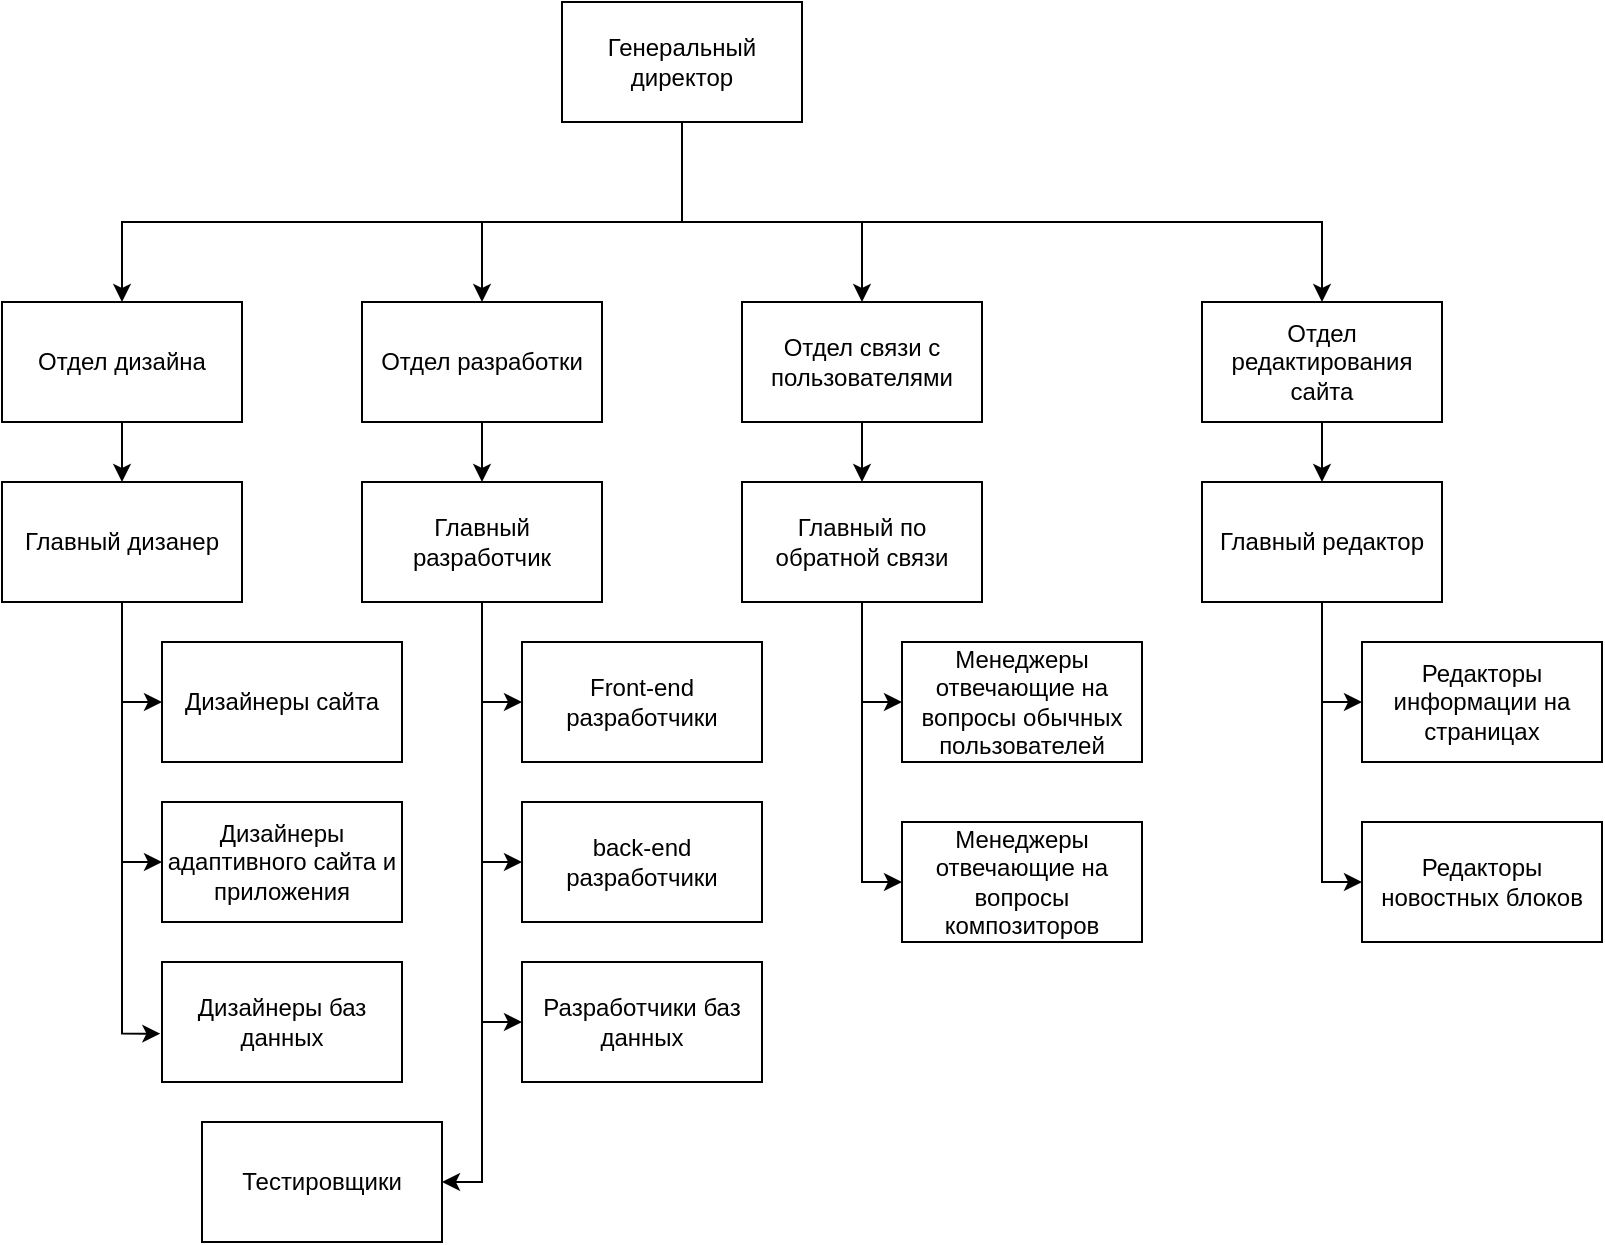 <mxfile version="24.3.1" type="device">
  <diagram id="prtHgNgQTEPvFCAcTncT" name="Page-1">
    <mxGraphModel dx="1936" dy="641" grid="1" gridSize="10" guides="1" tooltips="1" connect="1" arrows="1" fold="1" page="1" pageScale="1" pageWidth="827" pageHeight="1169" math="0" shadow="0">
      <root>
        <mxCell id="0" />
        <mxCell id="1" parent="0" />
        <mxCell id="xo_PhGCv_USejeFK7Dve-10" style="edgeStyle=orthogonalEdgeStyle;rounded=0;orthogonalLoop=1;jettySize=auto;html=1;entryX=0.5;entryY=0;entryDx=0;entryDy=0;" edge="1" parent="1" source="xo_PhGCv_USejeFK7Dve-1" target="xo_PhGCv_USejeFK7Dve-7">
          <mxGeometry relative="1" as="geometry">
            <Array as="points">
              <mxPoint x="320" y="150" />
              <mxPoint x="220" y="150" />
            </Array>
          </mxGeometry>
        </mxCell>
        <mxCell id="xo_PhGCv_USejeFK7Dve-11" style="edgeStyle=orthogonalEdgeStyle;rounded=0;orthogonalLoop=1;jettySize=auto;html=1;" edge="1" parent="1" source="xo_PhGCv_USejeFK7Dve-1" target="xo_PhGCv_USejeFK7Dve-6">
          <mxGeometry relative="1" as="geometry">
            <Array as="points">
              <mxPoint x="320" y="150" />
              <mxPoint x="410" y="150" />
            </Array>
          </mxGeometry>
        </mxCell>
        <mxCell id="xo_PhGCv_USejeFK7Dve-12" style="edgeStyle=orthogonalEdgeStyle;rounded=0;orthogonalLoop=1;jettySize=auto;html=1;" edge="1" parent="1" source="xo_PhGCv_USejeFK7Dve-1" target="xo_PhGCv_USejeFK7Dve-5">
          <mxGeometry relative="1" as="geometry">
            <Array as="points">
              <mxPoint x="320" y="150" />
              <mxPoint x="640" y="150" />
            </Array>
          </mxGeometry>
        </mxCell>
        <mxCell id="xo_PhGCv_USejeFK7Dve-13" style="edgeStyle=orthogonalEdgeStyle;rounded=0;orthogonalLoop=1;jettySize=auto;html=1;entryX=0.5;entryY=0;entryDx=0;entryDy=0;" edge="1" parent="1" source="xo_PhGCv_USejeFK7Dve-1" target="xo_PhGCv_USejeFK7Dve-8">
          <mxGeometry relative="1" as="geometry">
            <Array as="points">
              <mxPoint x="320" y="150" />
              <mxPoint x="40" y="150" />
            </Array>
          </mxGeometry>
        </mxCell>
        <mxCell id="xo_PhGCv_USejeFK7Dve-1" value="Генеральный директор" style="rounded=0;whiteSpace=wrap;html=1;" vertex="1" parent="1">
          <mxGeometry x="260" y="40" width="120" height="60" as="geometry" />
        </mxCell>
        <mxCell id="xo_PhGCv_USejeFK7Dve-31" style="edgeStyle=orthogonalEdgeStyle;rounded=0;orthogonalLoop=1;jettySize=auto;html=1;entryX=0;entryY=0.5;entryDx=0;entryDy=0;" edge="1" parent="1" source="xo_PhGCv_USejeFK7Dve-2" target="xo_PhGCv_USejeFK7Dve-27">
          <mxGeometry relative="1" as="geometry" />
        </mxCell>
        <mxCell id="xo_PhGCv_USejeFK7Dve-32" style="edgeStyle=orthogonalEdgeStyle;rounded=0;orthogonalLoop=1;jettySize=auto;html=1;entryX=0;entryY=0.5;entryDx=0;entryDy=0;" edge="1" parent="1" source="xo_PhGCv_USejeFK7Dve-2" target="xo_PhGCv_USejeFK7Dve-28">
          <mxGeometry relative="1" as="geometry" />
        </mxCell>
        <mxCell id="xo_PhGCv_USejeFK7Dve-33" style="edgeStyle=orthogonalEdgeStyle;rounded=0;orthogonalLoop=1;jettySize=auto;html=1;entryX=0;entryY=0.5;entryDx=0;entryDy=0;" edge="1" parent="1" source="xo_PhGCv_USejeFK7Dve-2" target="xo_PhGCv_USejeFK7Dve-29">
          <mxGeometry relative="1" as="geometry" />
        </mxCell>
        <mxCell id="xo_PhGCv_USejeFK7Dve-41" style="edgeStyle=orthogonalEdgeStyle;rounded=0;orthogonalLoop=1;jettySize=auto;html=1;entryX=1;entryY=0.5;entryDx=0;entryDy=0;" edge="1" parent="1" source="xo_PhGCv_USejeFK7Dve-2" target="xo_PhGCv_USejeFK7Dve-40">
          <mxGeometry relative="1" as="geometry" />
        </mxCell>
        <mxCell id="xo_PhGCv_USejeFK7Dve-2" value="Главный разработчик" style="rounded=0;whiteSpace=wrap;html=1;" vertex="1" parent="1">
          <mxGeometry x="160" y="280" width="120" height="60" as="geometry" />
        </mxCell>
        <mxCell id="xo_PhGCv_USejeFK7Dve-25" style="edgeStyle=orthogonalEdgeStyle;rounded=0;orthogonalLoop=1;jettySize=auto;html=1;entryX=0;entryY=0.5;entryDx=0;entryDy=0;" edge="1" parent="1" source="xo_PhGCv_USejeFK7Dve-3" target="xo_PhGCv_USejeFK7Dve-23">
          <mxGeometry relative="1" as="geometry" />
        </mxCell>
        <mxCell id="xo_PhGCv_USejeFK7Dve-26" style="edgeStyle=orthogonalEdgeStyle;rounded=0;orthogonalLoop=1;jettySize=auto;html=1;entryX=0;entryY=0.5;entryDx=0;entryDy=0;" edge="1" parent="1" source="xo_PhGCv_USejeFK7Dve-3" target="xo_PhGCv_USejeFK7Dve-24">
          <mxGeometry relative="1" as="geometry" />
        </mxCell>
        <mxCell id="xo_PhGCv_USejeFK7Dve-3" value="Главный по обратной связи" style="rounded=0;whiteSpace=wrap;html=1;" vertex="1" parent="1">
          <mxGeometry x="350" y="280" width="120" height="60" as="geometry" />
        </mxCell>
        <mxCell id="xo_PhGCv_USejeFK7Dve-21" style="edgeStyle=orthogonalEdgeStyle;rounded=0;orthogonalLoop=1;jettySize=auto;html=1;entryX=0;entryY=0.5;entryDx=0;entryDy=0;" edge="1" parent="1" source="xo_PhGCv_USejeFK7Dve-4" target="xo_PhGCv_USejeFK7Dve-18">
          <mxGeometry relative="1" as="geometry" />
        </mxCell>
        <mxCell id="xo_PhGCv_USejeFK7Dve-22" style="edgeStyle=orthogonalEdgeStyle;rounded=0;orthogonalLoop=1;jettySize=auto;html=1;entryX=0;entryY=0.5;entryDx=0;entryDy=0;" edge="1" parent="1" source="xo_PhGCv_USejeFK7Dve-4" target="xo_PhGCv_USejeFK7Dve-19">
          <mxGeometry relative="1" as="geometry" />
        </mxCell>
        <mxCell id="xo_PhGCv_USejeFK7Dve-4" value="Главный редактор" style="rounded=0;whiteSpace=wrap;html=1;" vertex="1" parent="1">
          <mxGeometry x="580" y="280" width="120" height="60" as="geometry" />
        </mxCell>
        <mxCell id="xo_PhGCv_USejeFK7Dve-17" style="edgeStyle=orthogonalEdgeStyle;rounded=0;orthogonalLoop=1;jettySize=auto;html=1;" edge="1" parent="1" source="xo_PhGCv_USejeFK7Dve-5" target="xo_PhGCv_USejeFK7Dve-4">
          <mxGeometry relative="1" as="geometry" />
        </mxCell>
        <mxCell id="xo_PhGCv_USejeFK7Dve-5" value="Отдел редактирования сайта" style="rounded=0;whiteSpace=wrap;html=1;" vertex="1" parent="1">
          <mxGeometry x="580" y="190" width="120" height="60" as="geometry" />
        </mxCell>
        <mxCell id="xo_PhGCv_USejeFK7Dve-16" style="edgeStyle=orthogonalEdgeStyle;rounded=0;orthogonalLoop=1;jettySize=auto;html=1;entryX=0.5;entryY=0;entryDx=0;entryDy=0;" edge="1" parent="1" source="xo_PhGCv_USejeFK7Dve-6" target="xo_PhGCv_USejeFK7Dve-3">
          <mxGeometry relative="1" as="geometry" />
        </mxCell>
        <mxCell id="xo_PhGCv_USejeFK7Dve-6" value="Отдел связи с пользователями" style="rounded=0;whiteSpace=wrap;html=1;" vertex="1" parent="1">
          <mxGeometry x="350" y="190" width="120" height="60" as="geometry" />
        </mxCell>
        <mxCell id="xo_PhGCv_USejeFK7Dve-15" style="edgeStyle=orthogonalEdgeStyle;rounded=0;orthogonalLoop=1;jettySize=auto;html=1;entryX=0.5;entryY=0;entryDx=0;entryDy=0;" edge="1" parent="1" source="xo_PhGCv_USejeFK7Dve-7" target="xo_PhGCv_USejeFK7Dve-2">
          <mxGeometry relative="1" as="geometry" />
        </mxCell>
        <mxCell id="xo_PhGCv_USejeFK7Dve-7" value="Отдел разработки" style="rounded=0;whiteSpace=wrap;html=1;" vertex="1" parent="1">
          <mxGeometry x="160" y="190" width="120" height="60" as="geometry" />
        </mxCell>
        <mxCell id="xo_PhGCv_USejeFK7Dve-14" style="edgeStyle=orthogonalEdgeStyle;rounded=0;orthogonalLoop=1;jettySize=auto;html=1;entryX=0.5;entryY=0;entryDx=0;entryDy=0;" edge="1" parent="1" source="xo_PhGCv_USejeFK7Dve-8" target="xo_PhGCv_USejeFK7Dve-9">
          <mxGeometry relative="1" as="geometry" />
        </mxCell>
        <mxCell id="xo_PhGCv_USejeFK7Dve-8" value="Отдел дизайна" style="rounded=0;whiteSpace=wrap;html=1;" vertex="1" parent="1">
          <mxGeometry x="-20" y="190" width="120" height="60" as="geometry" />
        </mxCell>
        <mxCell id="xo_PhGCv_USejeFK7Dve-37" style="edgeStyle=orthogonalEdgeStyle;rounded=0;orthogonalLoop=1;jettySize=auto;html=1;entryX=0;entryY=0.5;entryDx=0;entryDy=0;" edge="1" parent="1" source="xo_PhGCv_USejeFK7Dve-9" target="xo_PhGCv_USejeFK7Dve-34">
          <mxGeometry relative="1" as="geometry" />
        </mxCell>
        <mxCell id="xo_PhGCv_USejeFK7Dve-38" style="edgeStyle=orthogonalEdgeStyle;rounded=0;orthogonalLoop=1;jettySize=auto;html=1;entryX=0;entryY=0.5;entryDx=0;entryDy=0;" edge="1" parent="1" source="xo_PhGCv_USejeFK7Dve-9" target="xo_PhGCv_USejeFK7Dve-35">
          <mxGeometry relative="1" as="geometry" />
        </mxCell>
        <mxCell id="xo_PhGCv_USejeFK7Dve-9" value="Главный дизанер" style="rounded=0;whiteSpace=wrap;html=1;" vertex="1" parent="1">
          <mxGeometry x="-20" y="280" width="120" height="60" as="geometry" />
        </mxCell>
        <mxCell id="xo_PhGCv_USejeFK7Dve-18" value="Редакторы информации на страницах" style="rounded=0;whiteSpace=wrap;html=1;" vertex="1" parent="1">
          <mxGeometry x="660" y="360" width="120" height="60" as="geometry" />
        </mxCell>
        <mxCell id="xo_PhGCv_USejeFK7Dve-19" value="Редакторы новостных блоков" style="rounded=0;whiteSpace=wrap;html=1;" vertex="1" parent="1">
          <mxGeometry x="660" y="450" width="120" height="60" as="geometry" />
        </mxCell>
        <mxCell id="xo_PhGCv_USejeFK7Dve-23" value="Менеджеры отвечающие на вопросы обычных пользователей" style="rounded=0;whiteSpace=wrap;html=1;" vertex="1" parent="1">
          <mxGeometry x="430" y="360" width="120" height="60" as="geometry" />
        </mxCell>
        <mxCell id="xo_PhGCv_USejeFK7Dve-24" value="Менеджеры отвечающие на вопросы композиторов" style="rounded=0;whiteSpace=wrap;html=1;" vertex="1" parent="1">
          <mxGeometry x="430" y="450" width="120" height="60" as="geometry" />
        </mxCell>
        <mxCell id="xo_PhGCv_USejeFK7Dve-27" value="Front-end разработчики" style="rounded=0;whiteSpace=wrap;html=1;" vertex="1" parent="1">
          <mxGeometry x="240" y="360" width="120" height="60" as="geometry" />
        </mxCell>
        <mxCell id="xo_PhGCv_USejeFK7Dve-28" value="back-end разработчики" style="rounded=0;whiteSpace=wrap;html=1;" vertex="1" parent="1">
          <mxGeometry x="240" y="440" width="120" height="60" as="geometry" />
        </mxCell>
        <mxCell id="xo_PhGCv_USejeFK7Dve-29" value="Разработчики баз данных" style="rounded=0;whiteSpace=wrap;html=1;" vertex="1" parent="1">
          <mxGeometry x="240" y="520" width="120" height="60" as="geometry" />
        </mxCell>
        <mxCell id="xo_PhGCv_USejeFK7Dve-34" value="Дизайнеры сайта" style="rounded=0;whiteSpace=wrap;html=1;" vertex="1" parent="1">
          <mxGeometry x="60" y="360" width="120" height="60" as="geometry" />
        </mxCell>
        <mxCell id="xo_PhGCv_USejeFK7Dve-35" value="Дизайнеры адаптивного сайта и приложения" style="rounded=0;whiteSpace=wrap;html=1;" vertex="1" parent="1">
          <mxGeometry x="60" y="440" width="120" height="60" as="geometry" />
        </mxCell>
        <mxCell id="xo_PhGCv_USejeFK7Dve-36" value="Дизайнеры баз данных" style="rounded=0;whiteSpace=wrap;html=1;" vertex="1" parent="1">
          <mxGeometry x="60" y="520" width="120" height="60" as="geometry" />
        </mxCell>
        <mxCell id="xo_PhGCv_USejeFK7Dve-39" style="edgeStyle=orthogonalEdgeStyle;rounded=0;orthogonalLoop=1;jettySize=auto;html=1;entryX=-0.007;entryY=0.597;entryDx=0;entryDy=0;entryPerimeter=0;" edge="1" parent="1" source="xo_PhGCv_USejeFK7Dve-9" target="xo_PhGCv_USejeFK7Dve-36">
          <mxGeometry relative="1" as="geometry" />
        </mxCell>
        <mxCell id="xo_PhGCv_USejeFK7Dve-40" value="Тестировщики" style="rounded=0;whiteSpace=wrap;html=1;" vertex="1" parent="1">
          <mxGeometry x="80" y="600" width="120" height="60" as="geometry" />
        </mxCell>
      </root>
    </mxGraphModel>
  </diagram>
</mxfile>
